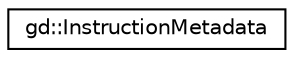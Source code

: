 digraph "Graphical Class Hierarchy"
{
  edge [fontname="Helvetica",fontsize="10",labelfontname="Helvetica",labelfontsize="10"];
  node [fontname="Helvetica",fontsize="10",shape=record];
  rankdir="LR";
  Node1 [label="gd::InstructionMetadata",height=0.2,width=0.4,color="black", fillcolor="white", style="filled",URL="$classgd_1_1_instruction_metadata.html",tooltip="Contains user-friendly infos about actions/conditions, and members needed to setup an instruction..."];
}
